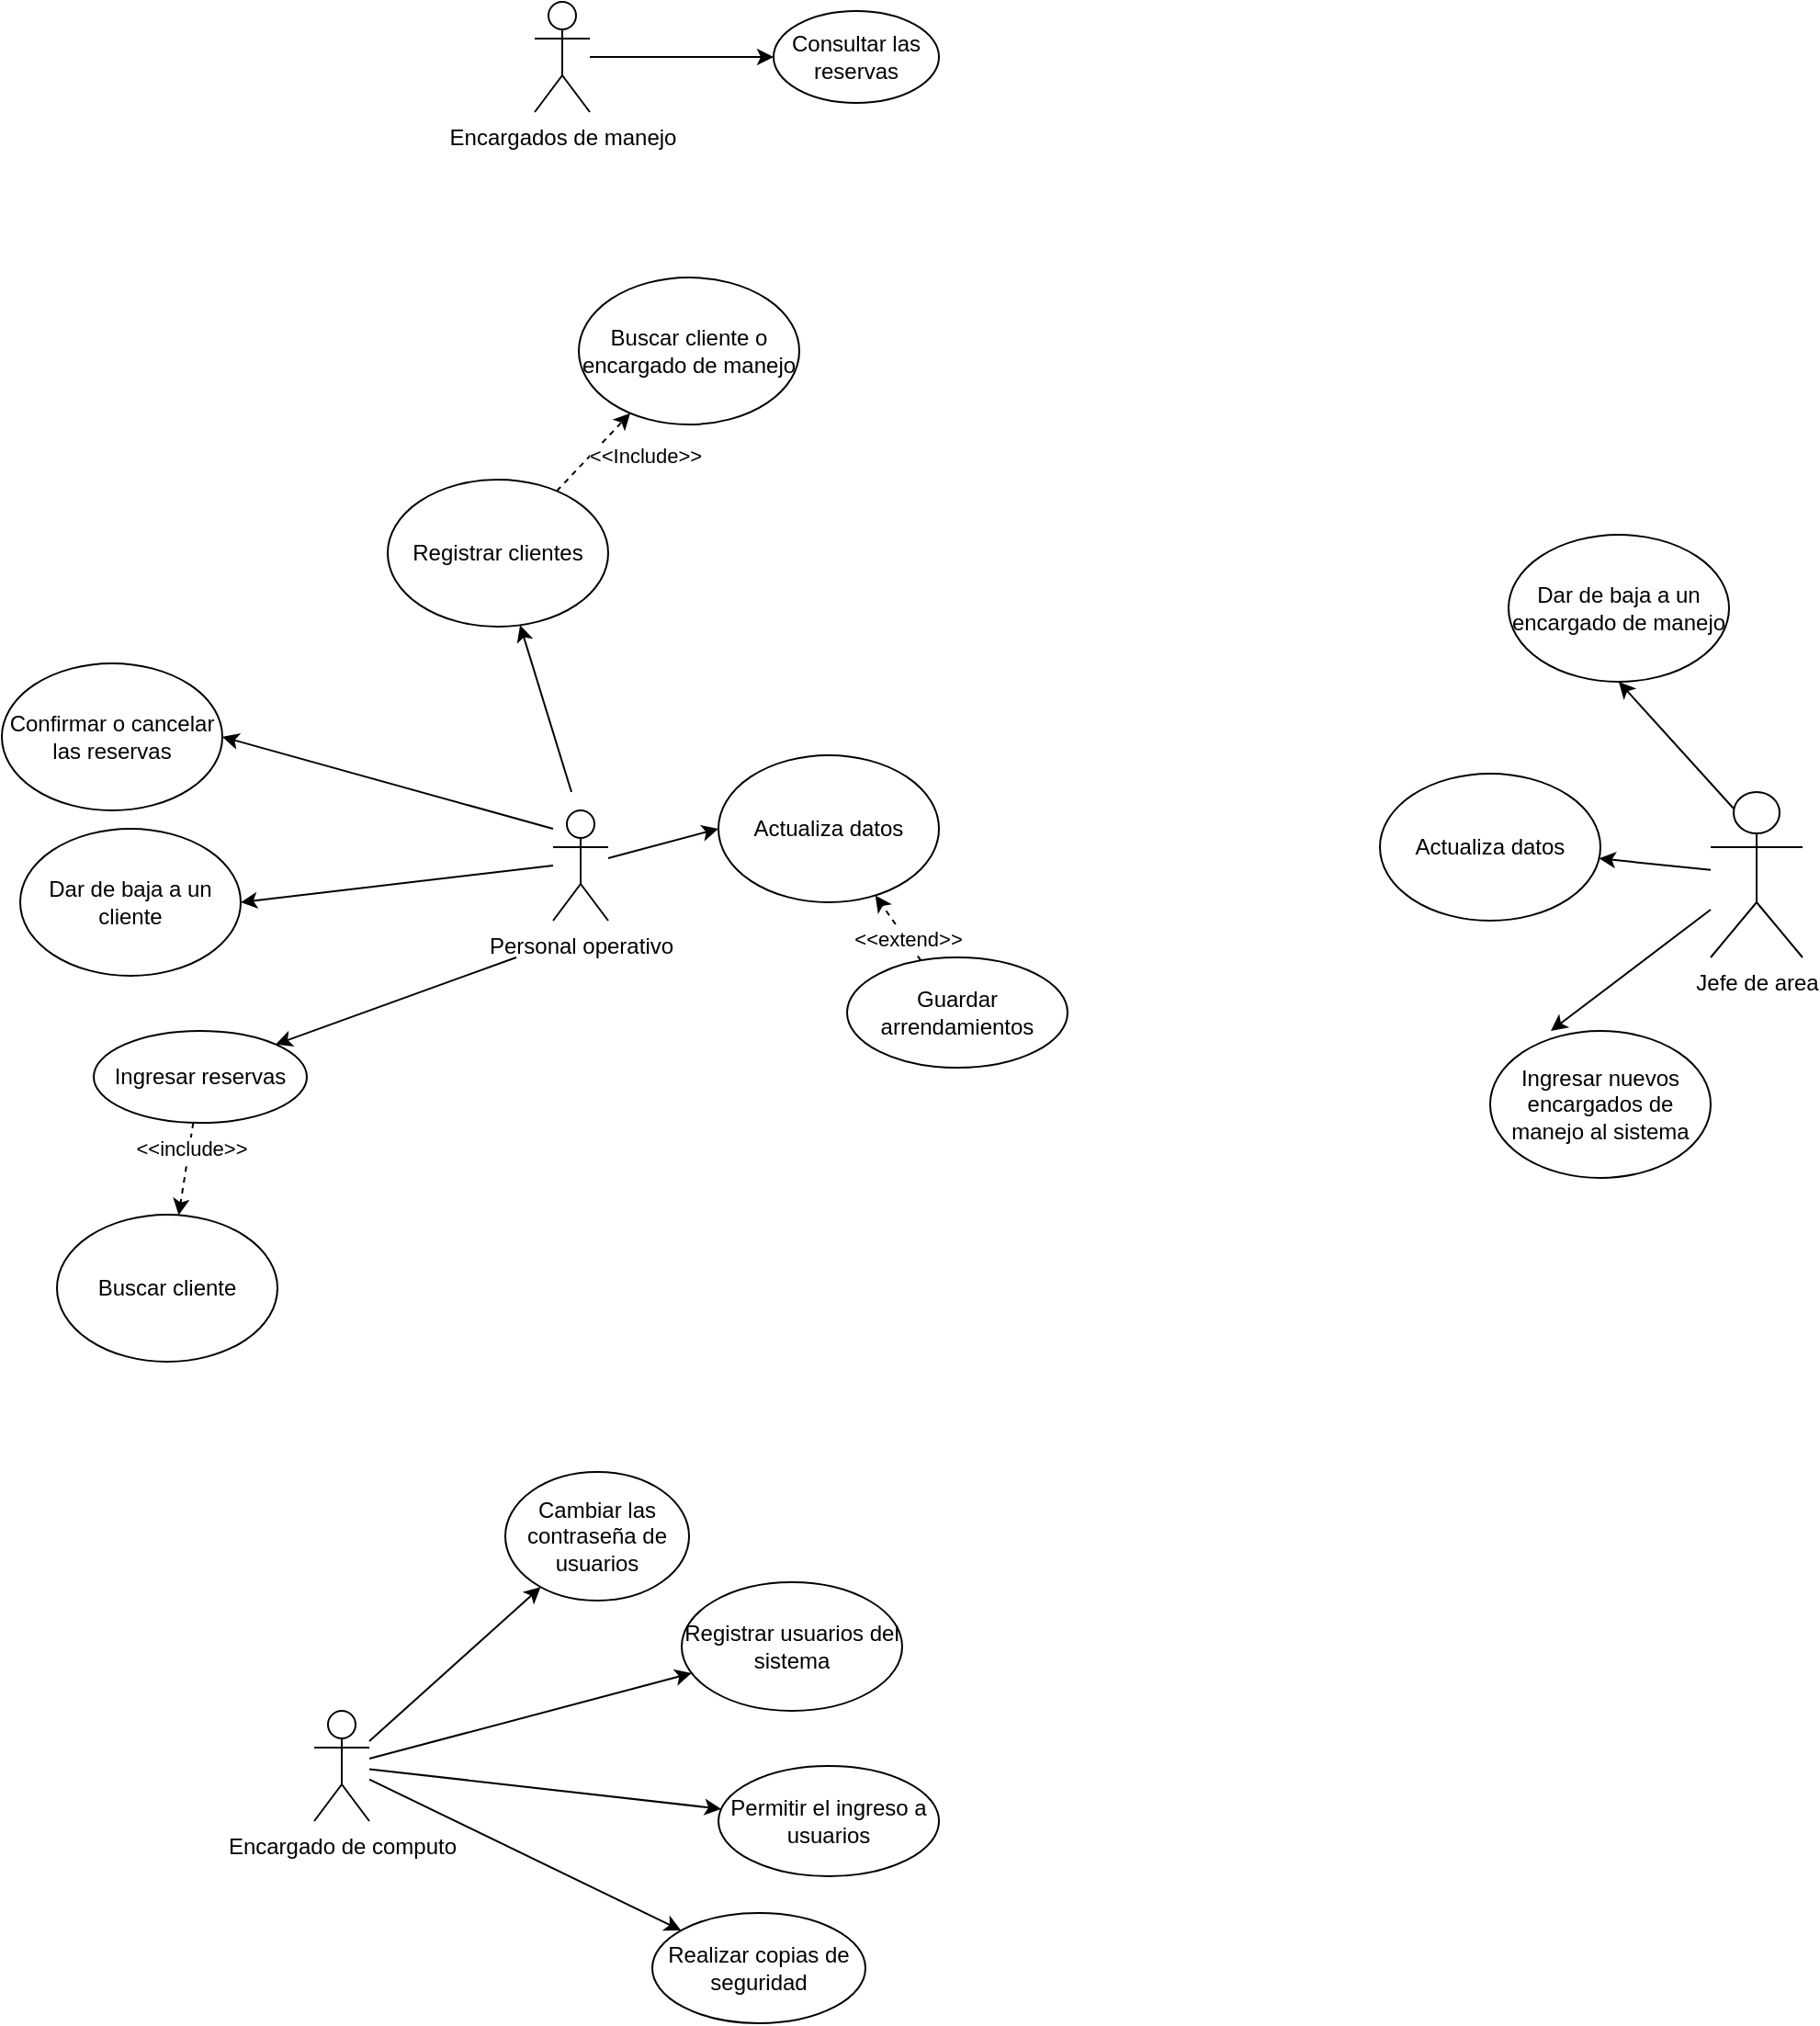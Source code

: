 <mxfile version="20.2.7" type="github">
  <diagram id="BVlV2mEbgxm0ihEO0yfw" name="Página-1">
    <mxGraphModel dx="1102" dy="1783" grid="1" gridSize="10" guides="1" tooltips="1" connect="1" arrows="1" fold="1" page="1" pageScale="1" pageWidth="827" pageHeight="1169" math="0" shadow="0">
      <root>
        <mxCell id="0" />
        <mxCell id="1" parent="0" />
        <mxCell id="MCIc6I6H5_PxLbSqy5PG-1" value="Jefe de area" style="shape=umlActor;verticalLabelPosition=bottom;verticalAlign=top;html=1;outlineConnect=0;" vertex="1" parent="1">
          <mxGeometry x="970" y="320" width="50" height="90" as="geometry" />
        </mxCell>
        <mxCell id="MCIc6I6H5_PxLbSqy5PG-39" style="edgeStyle=none;rounded=0;orthogonalLoop=1;jettySize=auto;html=1;exitX=0.25;exitY=0.1;exitDx=0;exitDy=0;exitPerimeter=0;entryX=0.5;entryY=1;entryDx=0;entryDy=0;" edge="1" parent="1" source="MCIc6I6H5_PxLbSqy5PG-1" target="MCIc6I6H5_PxLbSqy5PG-6">
          <mxGeometry relative="1" as="geometry" />
        </mxCell>
        <mxCell id="MCIc6I6H5_PxLbSqy5PG-6" value="Dar de baja a un encargado de manejo" style="ellipse;whiteSpace=wrap;html=1;" vertex="1" parent="1">
          <mxGeometry x="860" y="180" width="120" height="80" as="geometry" />
        </mxCell>
        <mxCell id="MCIc6I6H5_PxLbSqy5PG-7" value="Ingresar nuevos encargados de manejo al sistema" style="ellipse;whiteSpace=wrap;html=1;" vertex="1" parent="1">
          <mxGeometry x="850" y="450" width="120" height="80" as="geometry" />
        </mxCell>
        <mxCell id="MCIc6I6H5_PxLbSqy5PG-41" style="edgeStyle=none;rounded=0;orthogonalLoop=1;jettySize=auto;html=1;dashed=1;" edge="1" parent="1" source="MCIc6I6H5_PxLbSqy5PG-8" target="MCIc6I6H5_PxLbSqy5PG-12">
          <mxGeometry relative="1" as="geometry" />
        </mxCell>
        <mxCell id="MCIc6I6H5_PxLbSqy5PG-44" value="&amp;lt;&amp;lt;Include&amp;gt;&amp;gt;" style="edgeLabel;html=1;align=center;verticalAlign=middle;resizable=0;points=[];" vertex="1" connectable="0" parent="MCIc6I6H5_PxLbSqy5PG-41">
          <mxGeometry x="-0.469" y="-1" relative="1" as="geometry">
            <mxPoint x="36" y="-9" as="offset" />
          </mxGeometry>
        </mxCell>
        <mxCell id="MCIc6I6H5_PxLbSqy5PG-8" value="Registrar clientes" style="ellipse;whiteSpace=wrap;html=1;" vertex="1" parent="1">
          <mxGeometry x="250" y="150" width="120" height="80" as="geometry" />
        </mxCell>
        <mxCell id="MCIc6I6H5_PxLbSqy5PG-9" value="Dar de baja a un cliente" style="ellipse;whiteSpace=wrap;html=1;" vertex="1" parent="1">
          <mxGeometry x="50" y="340" width="120" height="80" as="geometry" />
        </mxCell>
        <mxCell id="MCIc6I6H5_PxLbSqy5PG-10" value="Confirmar o cancelar las reservas" style="ellipse;whiteSpace=wrap;html=1;" vertex="1" parent="1">
          <mxGeometry x="40" y="250" width="120" height="80" as="geometry" />
        </mxCell>
        <mxCell id="MCIc6I6H5_PxLbSqy5PG-50" style="edgeStyle=none;rounded=0;orthogonalLoop=1;jettySize=auto;html=1;dashed=1;" edge="1" parent="1" source="MCIc6I6H5_PxLbSqy5PG-11" target="MCIc6I6H5_PxLbSqy5PG-51">
          <mxGeometry relative="1" as="geometry">
            <mxPoint x="140" y="540" as="targetPoint" />
          </mxGeometry>
        </mxCell>
        <mxCell id="MCIc6I6H5_PxLbSqy5PG-52" value="&amp;lt;&amp;lt;include&amp;gt;&amp;gt;" style="edgeLabel;html=1;align=center;verticalAlign=middle;resizable=0;points=[];" vertex="1" connectable="0" parent="MCIc6I6H5_PxLbSqy5PG-50">
          <mxGeometry x="-0.462" y="1" relative="1" as="geometry">
            <mxPoint as="offset" />
          </mxGeometry>
        </mxCell>
        <mxCell id="MCIc6I6H5_PxLbSqy5PG-11" value="Ingresar reservas" style="ellipse;whiteSpace=wrap;html=1;" vertex="1" parent="1">
          <mxGeometry x="90" y="450" width="116" height="50" as="geometry" />
        </mxCell>
        <mxCell id="MCIc6I6H5_PxLbSqy5PG-12" value="Buscar cliente o encargado de manejo" style="ellipse;whiteSpace=wrap;html=1;" vertex="1" parent="1">
          <mxGeometry x="354" y="40" width="120" height="80" as="geometry" />
        </mxCell>
        <mxCell id="MCIc6I6H5_PxLbSqy5PG-48" style="edgeStyle=none;rounded=0;orthogonalLoop=1;jettySize=auto;html=1;dashed=1;" edge="1" parent="1" source="MCIc6I6H5_PxLbSqy5PG-13" target="MCIc6I6H5_PxLbSqy5PG-15">
          <mxGeometry relative="1" as="geometry" />
        </mxCell>
        <mxCell id="MCIc6I6H5_PxLbSqy5PG-49" value="&amp;lt;&amp;lt;extend&amp;gt;&amp;gt;" style="edgeLabel;html=1;align=center;verticalAlign=middle;resizable=0;points=[];" vertex="1" connectable="0" parent="MCIc6I6H5_PxLbSqy5PG-48">
          <mxGeometry x="-0.364" y="-1" relative="1" as="geometry">
            <mxPoint as="offset" />
          </mxGeometry>
        </mxCell>
        <mxCell id="MCIc6I6H5_PxLbSqy5PG-13" value="Guardar arrendamientos" style="ellipse;whiteSpace=wrap;html=1;" vertex="1" parent="1">
          <mxGeometry x="500" y="410" width="120" height="60" as="geometry" />
        </mxCell>
        <mxCell id="MCIc6I6H5_PxLbSqy5PG-14" value="Personal operativo" style="shape=umlActor;verticalLabelPosition=bottom;verticalAlign=top;html=1;outlineConnect=0;" vertex="1" parent="1">
          <mxGeometry x="340" y="330" width="30" height="60" as="geometry" />
        </mxCell>
        <mxCell id="MCIc6I6H5_PxLbSqy5PG-45" style="edgeStyle=none;rounded=0;orthogonalLoop=1;jettySize=auto;html=1;dashed=1;entryX=1;entryY=1;entryDx=0;entryDy=0;" edge="1" parent="1" source="MCIc6I6H5_PxLbSqy5PG-15" target="MCIc6I6H5_PxLbSqy5PG-15">
          <mxGeometry relative="1" as="geometry">
            <mxPoint x="490" y="440" as="targetPoint" />
          </mxGeometry>
        </mxCell>
        <mxCell id="MCIc6I6H5_PxLbSqy5PG-15" value="Actualiza datos" style="ellipse;whiteSpace=wrap;html=1;" vertex="1" parent="1">
          <mxGeometry x="430" y="300" width="120" height="80" as="geometry" />
        </mxCell>
        <mxCell id="MCIc6I6H5_PxLbSqy5PG-16" value="Encargado de computo" style="shape=umlActor;verticalLabelPosition=bottom;verticalAlign=top;html=1;outlineConnect=0;" vertex="1" parent="1">
          <mxGeometry x="210" y="820" width="30" height="60" as="geometry" />
        </mxCell>
        <mxCell id="MCIc6I6H5_PxLbSqy5PG-19" value="Registrar usuarios del sistema" style="ellipse;whiteSpace=wrap;html=1;" vertex="1" parent="1">
          <mxGeometry x="410" y="750" width="120" height="70" as="geometry" />
        </mxCell>
        <mxCell id="MCIc6I6H5_PxLbSqy5PG-20" value="Permitir el ingreso a usuarios" style="ellipse;whiteSpace=wrap;html=1;" vertex="1" parent="1">
          <mxGeometry x="430" y="850" width="120" height="60" as="geometry" />
        </mxCell>
        <mxCell id="MCIc6I6H5_PxLbSqy5PG-21" value="Cambiar las contraseña de usuarios" style="ellipse;whiteSpace=wrap;html=1;" vertex="1" parent="1">
          <mxGeometry x="314" y="690" width="100" height="70" as="geometry" />
        </mxCell>
        <mxCell id="MCIc6I6H5_PxLbSqy5PG-22" value="Realizar copias de seguridad" style="ellipse;whiteSpace=wrap;html=1;" vertex="1" parent="1">
          <mxGeometry x="394" y="930" width="116" height="60" as="geometry" />
        </mxCell>
        <mxCell id="MCIc6I6H5_PxLbSqy5PG-40" style="edgeStyle=none;rounded=0;orthogonalLoop=1;jettySize=auto;html=1;" edge="1" parent="1" source="MCIc6I6H5_PxLbSqy5PG-23" target="MCIc6I6H5_PxLbSqy5PG-24">
          <mxGeometry relative="1" as="geometry">
            <mxPoint x="440" y="70" as="sourcePoint" />
          </mxGeometry>
        </mxCell>
        <mxCell id="MCIc6I6H5_PxLbSqy5PG-23" value="Encargados de manejo" style="shape=umlActor;verticalLabelPosition=bottom;verticalAlign=top;html=1;outlineConnect=0;" vertex="1" parent="1">
          <mxGeometry x="330" y="-110" width="30" height="60" as="geometry" />
        </mxCell>
        <mxCell id="MCIc6I6H5_PxLbSqy5PG-24" value="Consultar las reservas" style="ellipse;whiteSpace=wrap;html=1;" vertex="1" parent="1">
          <mxGeometry x="460" y="-105" width="90" height="50" as="geometry" />
        </mxCell>
        <mxCell id="MCIc6I6H5_PxLbSqy5PG-25" value="" style="endArrow=classic;html=1;rounded=0;" edge="1" parent="1" source="MCIc6I6H5_PxLbSqy5PG-16" target="MCIc6I6H5_PxLbSqy5PG-21">
          <mxGeometry width="50" height="50" relative="1" as="geometry">
            <mxPoint x="470" y="850" as="sourcePoint" />
            <mxPoint x="520" y="800" as="targetPoint" />
          </mxGeometry>
        </mxCell>
        <mxCell id="MCIc6I6H5_PxLbSqy5PG-26" value="" style="endArrow=classic;html=1;rounded=0;" edge="1" parent="1" source="MCIc6I6H5_PxLbSqy5PG-16" target="MCIc6I6H5_PxLbSqy5PG-19">
          <mxGeometry width="50" height="50" relative="1" as="geometry">
            <mxPoint x="470" y="850" as="sourcePoint" />
            <mxPoint x="520" y="800" as="targetPoint" />
          </mxGeometry>
        </mxCell>
        <mxCell id="MCIc6I6H5_PxLbSqy5PG-27" value="" style="endArrow=classic;html=1;rounded=0;" edge="1" parent="1" source="MCIc6I6H5_PxLbSqy5PG-16" target="MCIc6I6H5_PxLbSqy5PG-20">
          <mxGeometry width="50" height="50" relative="1" as="geometry">
            <mxPoint x="470" y="850" as="sourcePoint" />
            <mxPoint x="520" y="800" as="targetPoint" />
          </mxGeometry>
        </mxCell>
        <mxCell id="MCIc6I6H5_PxLbSqy5PG-28" value="" style="endArrow=classic;html=1;rounded=0;" edge="1" parent="1" source="MCIc6I6H5_PxLbSqy5PG-16" target="MCIc6I6H5_PxLbSqy5PG-22">
          <mxGeometry width="50" height="50" relative="1" as="geometry">
            <mxPoint x="470" y="850" as="sourcePoint" />
            <mxPoint x="520" y="800" as="targetPoint" />
          </mxGeometry>
        </mxCell>
        <mxCell id="MCIc6I6H5_PxLbSqy5PG-29" value="" style="endArrow=classic;html=1;rounded=0;entryX=1;entryY=0;entryDx=0;entryDy=0;" edge="1" parent="1" target="MCIc6I6H5_PxLbSqy5PG-11">
          <mxGeometry width="50" height="50" relative="1" as="geometry">
            <mxPoint x="320" y="410" as="sourcePoint" />
            <mxPoint x="370" y="400" as="targetPoint" />
          </mxGeometry>
        </mxCell>
        <mxCell id="MCIc6I6H5_PxLbSqy5PG-31" value="" style="endArrow=classic;html=1;rounded=0;" edge="1" parent="1">
          <mxGeometry width="50" height="50" relative="1" as="geometry">
            <mxPoint x="340" y="360" as="sourcePoint" />
            <mxPoint x="170" y="380" as="targetPoint" />
          </mxGeometry>
        </mxCell>
        <mxCell id="MCIc6I6H5_PxLbSqy5PG-32" value="" style="endArrow=classic;html=1;rounded=0;entryX=1;entryY=0.5;entryDx=0;entryDy=0;" edge="1" parent="1" target="MCIc6I6H5_PxLbSqy5PG-10">
          <mxGeometry width="50" height="50" relative="1" as="geometry">
            <mxPoint x="340" y="340" as="sourcePoint" />
            <mxPoint x="370" y="400" as="targetPoint" />
          </mxGeometry>
        </mxCell>
        <mxCell id="MCIc6I6H5_PxLbSqy5PG-33" value="" style="endArrow=classic;html=1;rounded=0;" edge="1" parent="1" target="MCIc6I6H5_PxLbSqy5PG-8">
          <mxGeometry width="50" height="50" relative="1" as="geometry">
            <mxPoint x="350" y="320" as="sourcePoint" />
            <mxPoint x="370" y="400" as="targetPoint" />
          </mxGeometry>
        </mxCell>
        <mxCell id="MCIc6I6H5_PxLbSqy5PG-34" value="" style="endArrow=classic;html=1;rounded=0;entryX=0;entryY=0.5;entryDx=0;entryDy=0;" edge="1" parent="1" source="MCIc6I6H5_PxLbSqy5PG-14" target="MCIc6I6H5_PxLbSqy5PG-15">
          <mxGeometry width="50" height="50" relative="1" as="geometry">
            <mxPoint x="320" y="450" as="sourcePoint" />
            <mxPoint x="370" y="400" as="targetPoint" />
          </mxGeometry>
        </mxCell>
        <mxCell id="MCIc6I6H5_PxLbSqy5PG-36" value="" style="endArrow=classic;html=1;rounded=0;" edge="1" parent="1" source="MCIc6I6H5_PxLbSqy5PG-1" target="MCIc6I6H5_PxLbSqy5PG-47">
          <mxGeometry width="50" height="50" relative="1" as="geometry">
            <mxPoint x="610" y="420" as="sourcePoint" />
            <mxPoint x="660" y="370" as="targetPoint" />
          </mxGeometry>
        </mxCell>
        <mxCell id="MCIc6I6H5_PxLbSqy5PG-38" value="" style="endArrow=classic;html=1;rounded=0;entryX=0.275;entryY=0;entryDx=0;entryDy=0;entryPerimeter=0;" edge="1" parent="1" source="MCIc6I6H5_PxLbSqy5PG-1" target="MCIc6I6H5_PxLbSqy5PG-7">
          <mxGeometry width="50" height="50" relative="1" as="geometry">
            <mxPoint x="610" y="420" as="sourcePoint" />
            <mxPoint x="660" y="370" as="targetPoint" />
          </mxGeometry>
        </mxCell>
        <mxCell id="MCIc6I6H5_PxLbSqy5PG-47" value="Actualiza datos" style="ellipse;whiteSpace=wrap;html=1;" vertex="1" parent="1">
          <mxGeometry x="790" y="310" width="120" height="80" as="geometry" />
        </mxCell>
        <mxCell id="MCIc6I6H5_PxLbSqy5PG-51" value="Buscar cliente" style="ellipse;whiteSpace=wrap;html=1;" vertex="1" parent="1">
          <mxGeometry x="70" y="550" width="120" height="80" as="geometry" />
        </mxCell>
      </root>
    </mxGraphModel>
  </diagram>
</mxfile>
